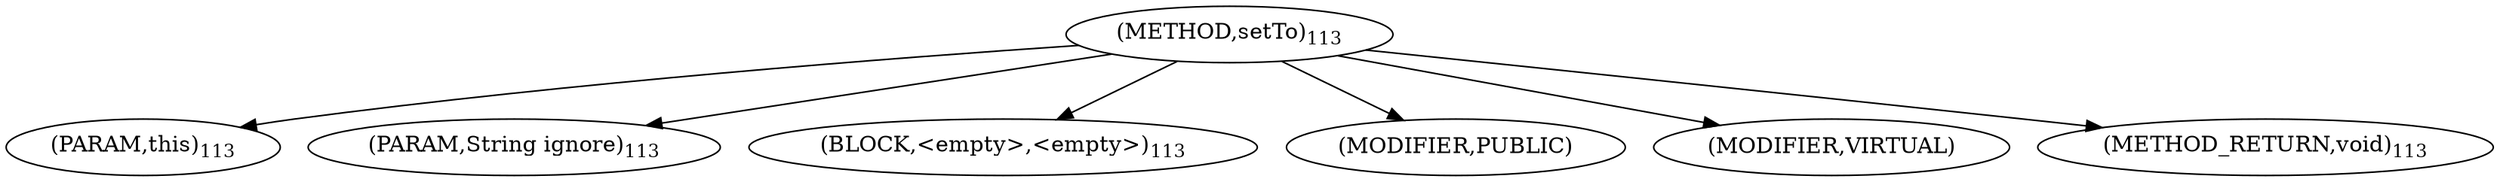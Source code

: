 digraph "setTo" {  
"154" [label = <(METHOD,setTo)<SUB>113</SUB>> ]
"155" [label = <(PARAM,this)<SUB>113</SUB>> ]
"156" [label = <(PARAM,String ignore)<SUB>113</SUB>> ]
"157" [label = <(BLOCK,&lt;empty&gt;,&lt;empty&gt;)<SUB>113</SUB>> ]
"158" [label = <(MODIFIER,PUBLIC)> ]
"159" [label = <(MODIFIER,VIRTUAL)> ]
"160" [label = <(METHOD_RETURN,void)<SUB>113</SUB>> ]
  "154" -> "155" 
  "154" -> "156" 
  "154" -> "157" 
  "154" -> "158" 
  "154" -> "159" 
  "154" -> "160" 
}
